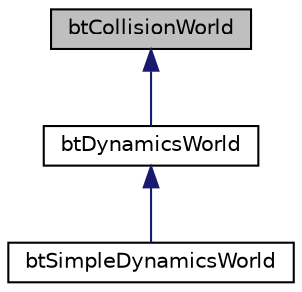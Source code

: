 digraph "btCollisionWorld"
{
  edge [fontname="Helvetica",fontsize="10",labelfontname="Helvetica",labelfontsize="10"];
  node [fontname="Helvetica",fontsize="10",shape=record];
  Node1 [label="btCollisionWorld",height=0.2,width=0.4,color="black", fillcolor="grey75", style="filled", fontcolor="black"];
  Node1 -> Node2 [dir="back",color="midnightblue",fontsize="10",style="solid"];
  Node2 [label="btDynamicsWorld",height=0.2,width=0.4,color="black", fillcolor="white", style="filled",URL="$classbt_dynamics_world.html",tooltip="The btDynamicsWorld is the interface class for several dynamics implementation, basic, discrete, parallel, and continuous etc. "];
  Node2 -> Node3 [dir="back",color="midnightblue",fontsize="10",style="solid"];
  Node3 [label="btSimpleDynamicsWorld",height=0.2,width=0.4,color="black", fillcolor="white", style="filled",URL="$classbt_simple_dynamics_world.html"];
}
